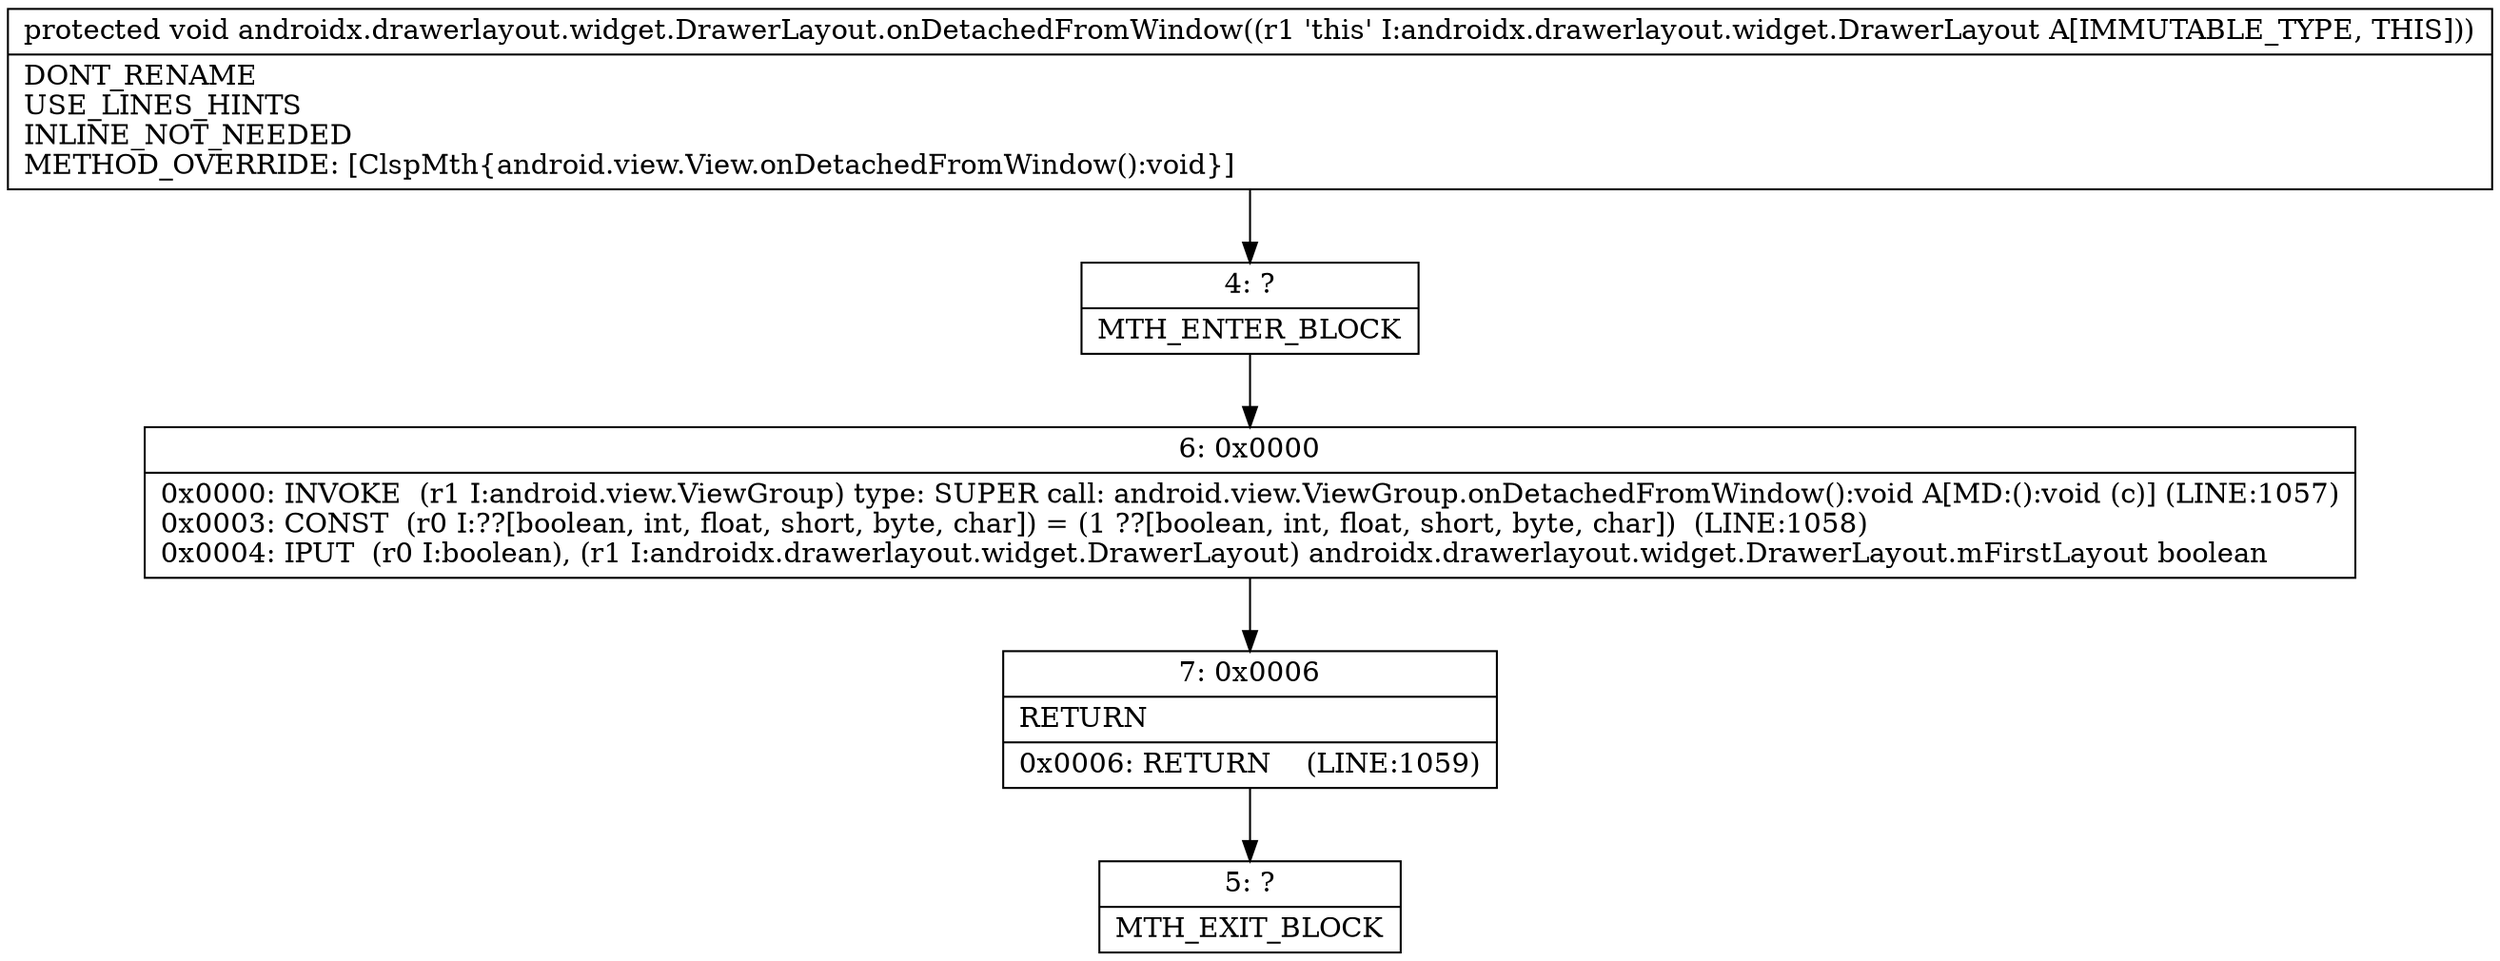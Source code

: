 digraph "CFG forandroidx.drawerlayout.widget.DrawerLayout.onDetachedFromWindow()V" {
Node_4 [shape=record,label="{4\:\ ?|MTH_ENTER_BLOCK\l}"];
Node_6 [shape=record,label="{6\:\ 0x0000|0x0000: INVOKE  (r1 I:android.view.ViewGroup) type: SUPER call: android.view.ViewGroup.onDetachedFromWindow():void A[MD:():void (c)] (LINE:1057)\l0x0003: CONST  (r0 I:??[boolean, int, float, short, byte, char]) = (1 ??[boolean, int, float, short, byte, char])  (LINE:1058)\l0x0004: IPUT  (r0 I:boolean), (r1 I:androidx.drawerlayout.widget.DrawerLayout) androidx.drawerlayout.widget.DrawerLayout.mFirstLayout boolean \l}"];
Node_7 [shape=record,label="{7\:\ 0x0006|RETURN\l|0x0006: RETURN    (LINE:1059)\l}"];
Node_5 [shape=record,label="{5\:\ ?|MTH_EXIT_BLOCK\l}"];
MethodNode[shape=record,label="{protected void androidx.drawerlayout.widget.DrawerLayout.onDetachedFromWindow((r1 'this' I:androidx.drawerlayout.widget.DrawerLayout A[IMMUTABLE_TYPE, THIS]))  | DONT_RENAME\lUSE_LINES_HINTS\lINLINE_NOT_NEEDED\lMETHOD_OVERRIDE: [ClspMth\{android.view.View.onDetachedFromWindow():void\}]\l}"];
MethodNode -> Node_4;Node_4 -> Node_6;
Node_6 -> Node_7;
Node_7 -> Node_5;
}


